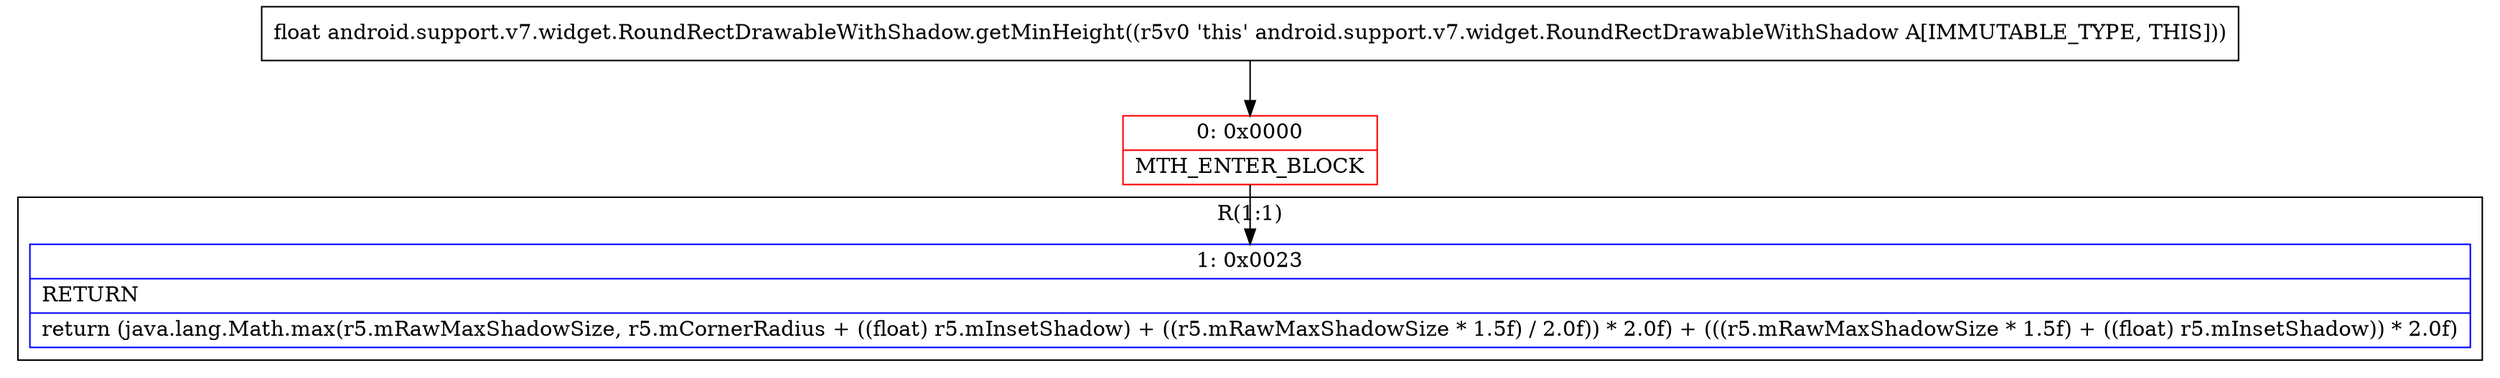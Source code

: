 digraph "CFG forandroid.support.v7.widget.RoundRectDrawableWithShadow.getMinHeight()F" {
subgraph cluster_Region_285476296 {
label = "R(1:1)";
node [shape=record,color=blue];
Node_1 [shape=record,label="{1\:\ 0x0023|RETURN\l|return (java.lang.Math.max(r5.mRawMaxShadowSize, r5.mCornerRadius + ((float) r5.mInsetShadow) + ((r5.mRawMaxShadowSize * 1.5f) \/ 2.0f)) * 2.0f) + (((r5.mRawMaxShadowSize * 1.5f) + ((float) r5.mInsetShadow)) * 2.0f)\l}"];
}
Node_0 [shape=record,color=red,label="{0\:\ 0x0000|MTH_ENTER_BLOCK\l}"];
MethodNode[shape=record,label="{float android.support.v7.widget.RoundRectDrawableWithShadow.getMinHeight((r5v0 'this' android.support.v7.widget.RoundRectDrawableWithShadow A[IMMUTABLE_TYPE, THIS])) }"];
MethodNode -> Node_0;
Node_0 -> Node_1;
}


